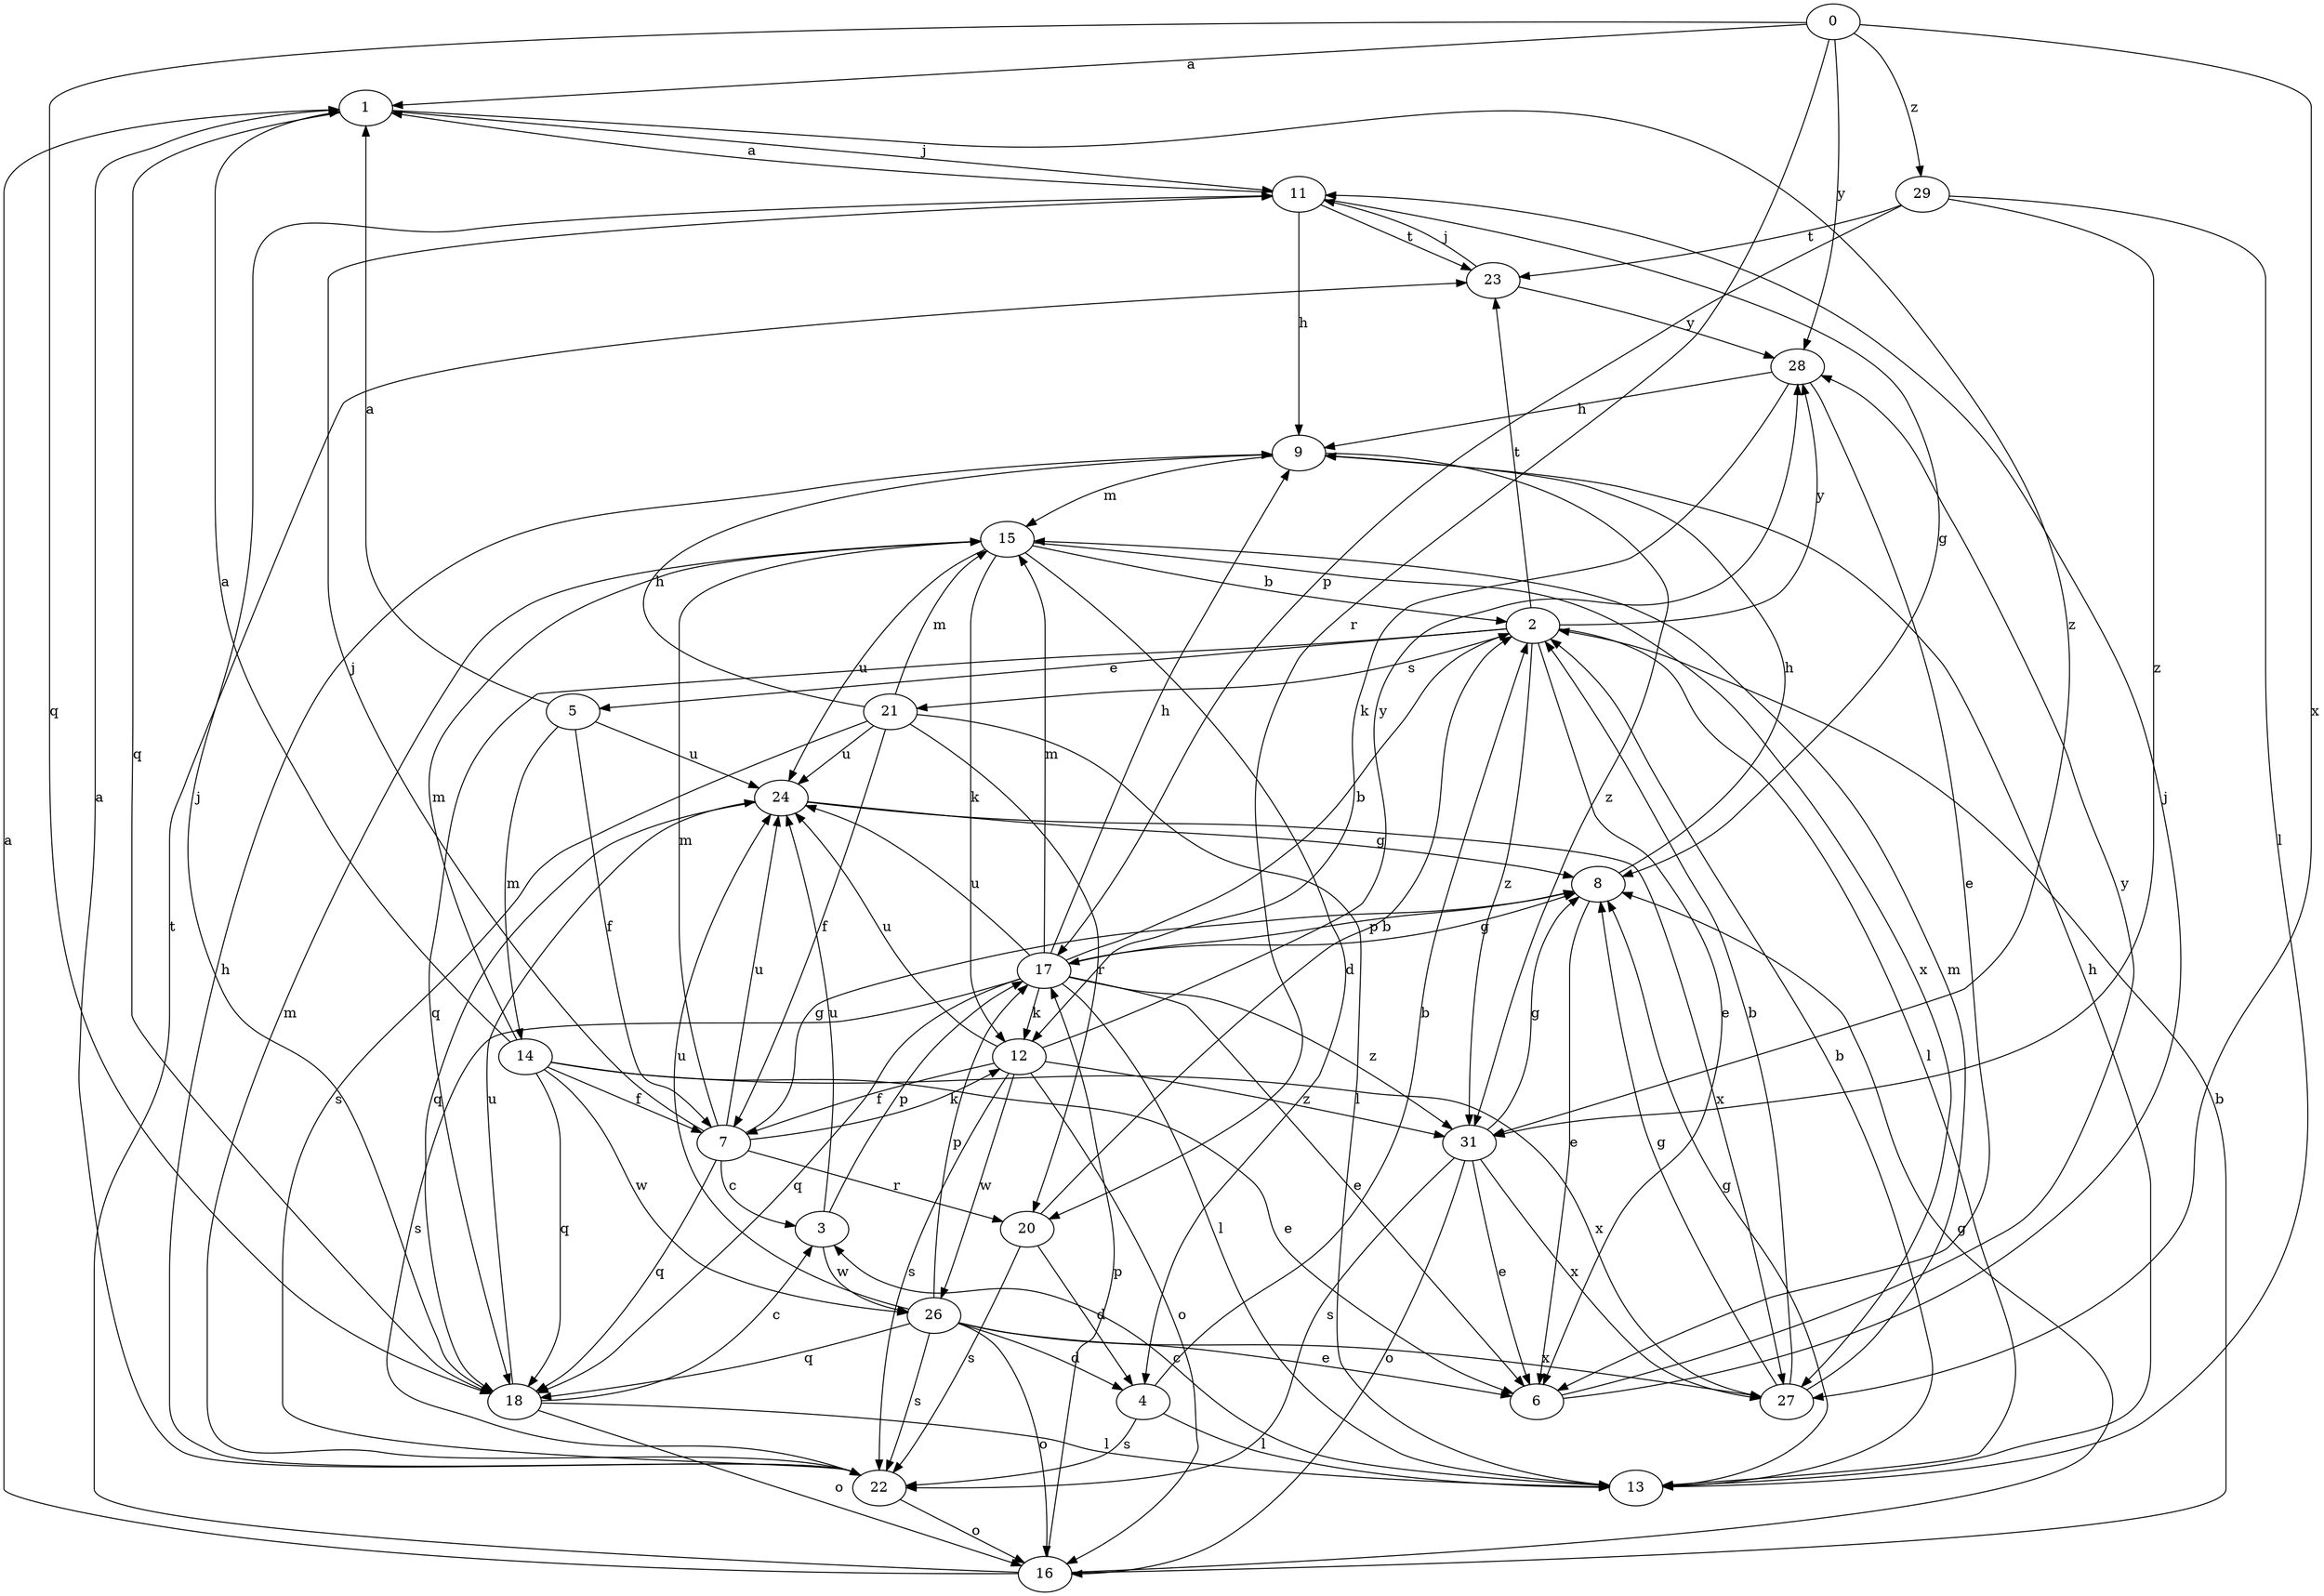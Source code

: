 strict digraph  {
0;
1;
2;
3;
4;
5;
6;
7;
8;
9;
11;
12;
13;
14;
15;
16;
17;
18;
20;
21;
22;
23;
24;
26;
27;
28;
29;
31;
0 -> 1  [label=a];
0 -> 18  [label=q];
0 -> 20  [label=r];
0 -> 27  [label=x];
0 -> 28  [label=y];
0 -> 29  [label=z];
1 -> 11  [label=j];
1 -> 18  [label=q];
1 -> 31  [label=z];
2 -> 5  [label=e];
2 -> 6  [label=e];
2 -> 13  [label=l];
2 -> 18  [label=q];
2 -> 21  [label=s];
2 -> 23  [label=t];
2 -> 28  [label=y];
2 -> 31  [label=z];
3 -> 17  [label=p];
3 -> 24  [label=u];
3 -> 26  [label=w];
4 -> 2  [label=b];
4 -> 13  [label=l];
4 -> 22  [label=s];
5 -> 1  [label=a];
5 -> 7  [label=f];
5 -> 14  [label=m];
5 -> 24  [label=u];
6 -> 11  [label=j];
6 -> 28  [label=y];
7 -> 3  [label=c];
7 -> 8  [label=g];
7 -> 11  [label=j];
7 -> 12  [label=k];
7 -> 15  [label=m];
7 -> 18  [label=q];
7 -> 20  [label=r];
7 -> 24  [label=u];
8 -> 6  [label=e];
8 -> 9  [label=h];
8 -> 17  [label=p];
9 -> 15  [label=m];
9 -> 31  [label=z];
11 -> 1  [label=a];
11 -> 8  [label=g];
11 -> 9  [label=h];
11 -> 23  [label=t];
12 -> 7  [label=f];
12 -> 16  [label=o];
12 -> 22  [label=s];
12 -> 24  [label=u];
12 -> 26  [label=w];
12 -> 28  [label=y];
12 -> 31  [label=z];
13 -> 2  [label=b];
13 -> 3  [label=c];
13 -> 8  [label=g];
13 -> 9  [label=h];
14 -> 1  [label=a];
14 -> 6  [label=e];
14 -> 7  [label=f];
14 -> 15  [label=m];
14 -> 18  [label=q];
14 -> 26  [label=w];
14 -> 27  [label=x];
15 -> 2  [label=b];
15 -> 4  [label=d];
15 -> 12  [label=k];
15 -> 24  [label=u];
15 -> 27  [label=x];
16 -> 1  [label=a];
16 -> 2  [label=b];
16 -> 8  [label=g];
16 -> 17  [label=p];
16 -> 23  [label=t];
17 -> 2  [label=b];
17 -> 6  [label=e];
17 -> 8  [label=g];
17 -> 9  [label=h];
17 -> 12  [label=k];
17 -> 13  [label=l];
17 -> 15  [label=m];
17 -> 18  [label=q];
17 -> 22  [label=s];
17 -> 24  [label=u];
17 -> 31  [label=z];
18 -> 3  [label=c];
18 -> 11  [label=j];
18 -> 13  [label=l];
18 -> 16  [label=o];
18 -> 24  [label=u];
20 -> 2  [label=b];
20 -> 4  [label=d];
20 -> 22  [label=s];
21 -> 7  [label=f];
21 -> 9  [label=h];
21 -> 13  [label=l];
21 -> 15  [label=m];
21 -> 20  [label=r];
21 -> 22  [label=s];
21 -> 24  [label=u];
22 -> 1  [label=a];
22 -> 9  [label=h];
22 -> 15  [label=m];
22 -> 16  [label=o];
23 -> 11  [label=j];
23 -> 28  [label=y];
24 -> 8  [label=g];
24 -> 18  [label=q];
24 -> 27  [label=x];
26 -> 4  [label=d];
26 -> 6  [label=e];
26 -> 16  [label=o];
26 -> 17  [label=p];
26 -> 18  [label=q];
26 -> 22  [label=s];
26 -> 24  [label=u];
26 -> 27  [label=x];
27 -> 2  [label=b];
27 -> 8  [label=g];
27 -> 15  [label=m];
28 -> 6  [label=e];
28 -> 9  [label=h];
28 -> 12  [label=k];
29 -> 13  [label=l];
29 -> 17  [label=p];
29 -> 23  [label=t];
29 -> 31  [label=z];
31 -> 6  [label=e];
31 -> 8  [label=g];
31 -> 16  [label=o];
31 -> 22  [label=s];
31 -> 27  [label=x];
}
